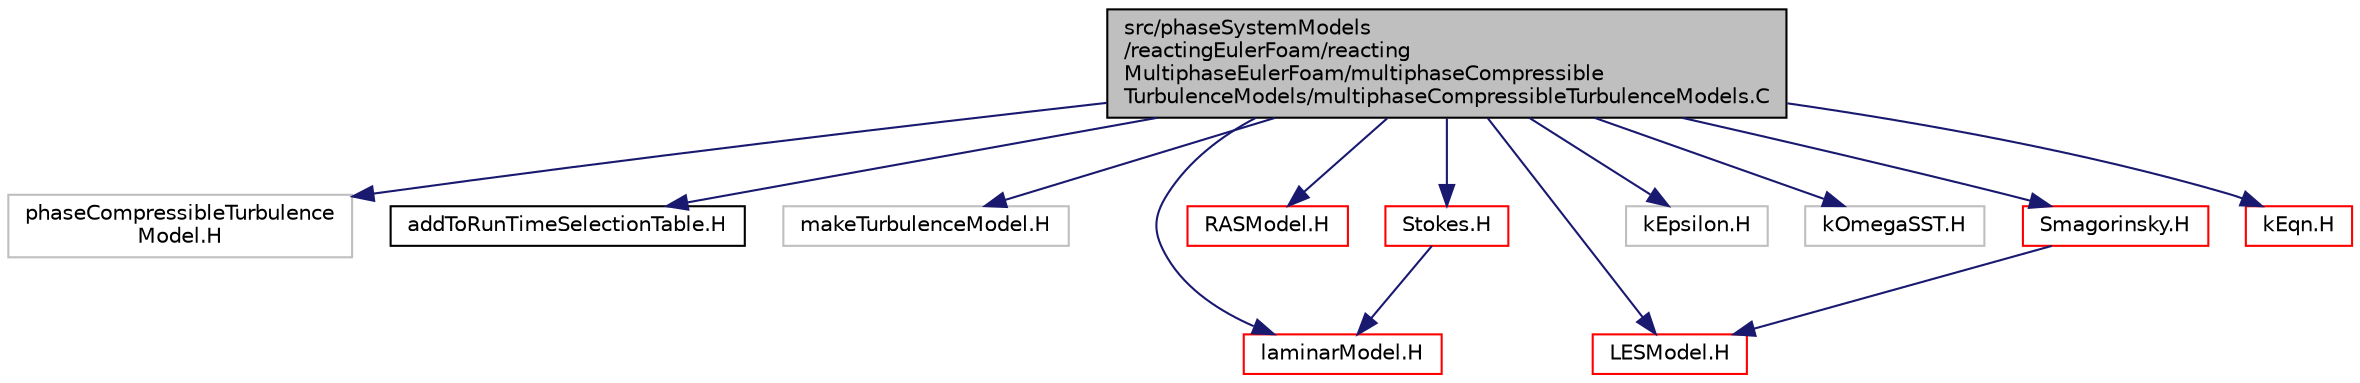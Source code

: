 digraph "src/phaseSystemModels/reactingEulerFoam/reactingMultiphaseEulerFoam/multiphaseCompressibleTurbulenceModels/multiphaseCompressibleTurbulenceModels.C"
{
  bgcolor="transparent";
  edge [fontname="Helvetica",fontsize="10",labelfontname="Helvetica",labelfontsize="10"];
  node [fontname="Helvetica",fontsize="10",shape=record];
  Node1 [label="src/phaseSystemModels\l/reactingEulerFoam/reacting\lMultiphaseEulerFoam/multiphaseCompressible\lTurbulenceModels/multiphaseCompressibleTurbulenceModels.C",height=0.2,width=0.4,color="black", fillcolor="grey75", style="filled" fontcolor="black"];
  Node1 -> Node2 [color="midnightblue",fontsize="10",style="solid",fontname="Helvetica"];
  Node2 [label="phaseCompressibleTurbulence\lModel.H",height=0.2,width=0.4,color="grey75"];
  Node1 -> Node3 [color="midnightblue",fontsize="10",style="solid",fontname="Helvetica"];
  Node3 [label="addToRunTimeSelectionTable.H",height=0.2,width=0.4,color="black",URL="$addToRunTimeSelectionTable_8H.html",tooltip="Macros for easy insertion into run-time selection tables. "];
  Node1 -> Node4 [color="midnightblue",fontsize="10",style="solid",fontname="Helvetica"];
  Node4 [label="makeTurbulenceModel.H",height=0.2,width=0.4,color="grey75"];
  Node1 -> Node5 [color="midnightblue",fontsize="10",style="solid",fontname="Helvetica"];
  Node5 [label="laminarModel.H",height=0.2,width=0.4,color="red",URL="$laminarModel_8H.html"];
  Node1 -> Node6 [color="midnightblue",fontsize="10",style="solid",fontname="Helvetica"];
  Node6 [label="RASModel.H",height=0.2,width=0.4,color="red",URL="$RASModel_8H.html"];
  Node1 -> Node7 [color="midnightblue",fontsize="10",style="solid",fontname="Helvetica"];
  Node7 [label="LESModel.H",height=0.2,width=0.4,color="red",URL="$LESModel_8H.html"];
  Node1 -> Node8 [color="midnightblue",fontsize="10",style="solid",fontname="Helvetica"];
  Node8 [label="Stokes.H",height=0.2,width=0.4,color="red",URL="$Stokes_8H.html"];
  Node8 -> Node5 [color="midnightblue",fontsize="10",style="solid",fontname="Helvetica"];
  Node1 -> Node9 [color="midnightblue",fontsize="10",style="solid",fontname="Helvetica"];
  Node9 [label="kEpsilon.H",height=0.2,width=0.4,color="grey75"];
  Node1 -> Node10 [color="midnightblue",fontsize="10",style="solid",fontname="Helvetica"];
  Node10 [label="kOmegaSST.H",height=0.2,width=0.4,color="grey75"];
  Node1 -> Node11 [color="midnightblue",fontsize="10",style="solid",fontname="Helvetica"];
  Node11 [label="Smagorinsky.H",height=0.2,width=0.4,color="red",URL="$Smagorinsky_8H.html"];
  Node11 -> Node7 [color="midnightblue",fontsize="10",style="solid",fontname="Helvetica"];
  Node1 -> Node12 [color="midnightblue",fontsize="10",style="solid",fontname="Helvetica"];
  Node12 [label="kEqn.H",height=0.2,width=0.4,color="red",URL="$kEqn_8H.html"];
}
